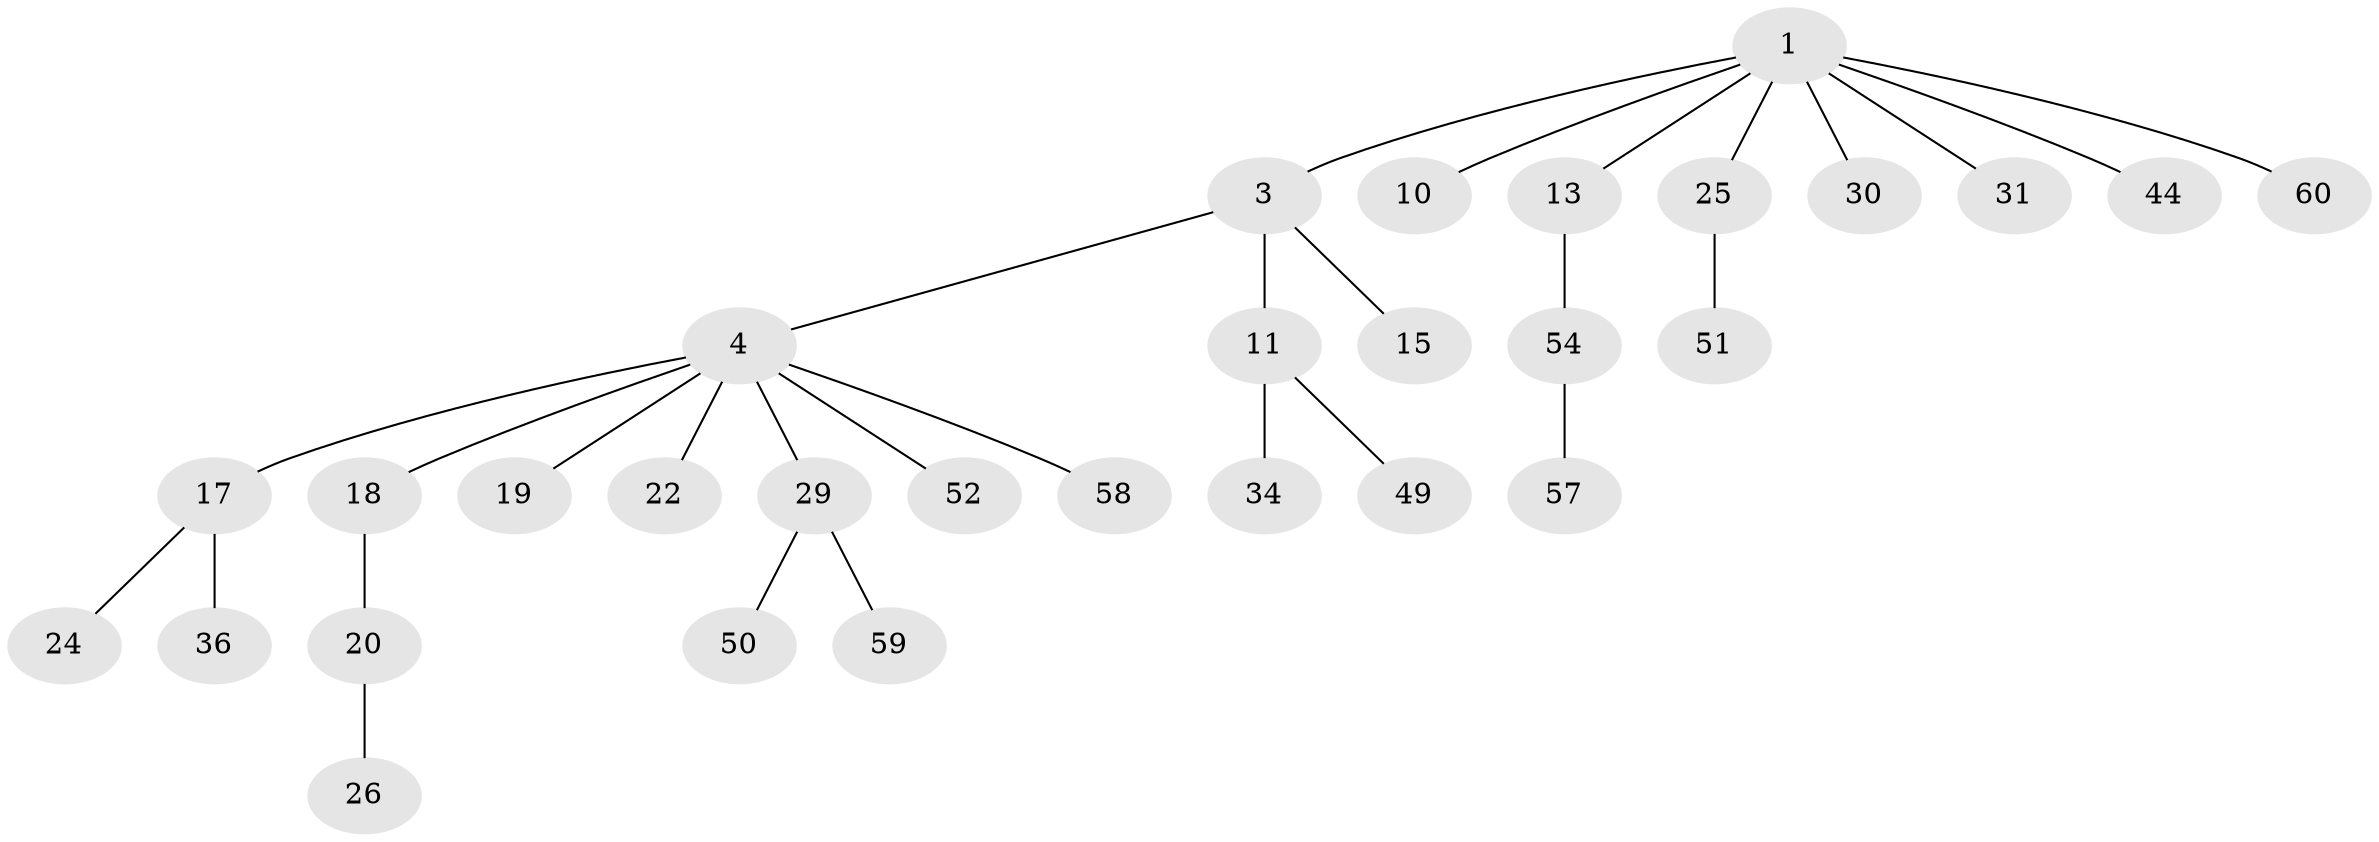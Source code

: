 // original degree distribution, {4: 0.1, 3: 0.13333333333333333, 2: 0.18333333333333332, 5: 0.03333333333333333, 1: 0.5333333333333333, 6: 0.016666666666666666}
// Generated by graph-tools (version 1.1) at 2025/15/03/09/25 04:15:24]
// undirected, 30 vertices, 29 edges
graph export_dot {
graph [start="1"]
  node [color=gray90,style=filled];
  1 [super="+7+2"];
  3;
  4 [super="+6+5"];
  10;
  11 [super="+12+32"];
  13 [super="+38+41"];
  15 [super="+48"];
  17 [super="+55"];
  18;
  19;
  20 [super="+28"];
  22 [super="+53"];
  24;
  25 [super="+33"];
  26;
  29 [super="+37+35"];
  30;
  31;
  34;
  36;
  44;
  49;
  50;
  51;
  52;
  54 [super="+56"];
  57;
  58;
  59;
  60;
  1 -- 3;
  1 -- 25;
  1 -- 13;
  1 -- 30;
  1 -- 10;
  1 -- 44;
  1 -- 60;
  1 -- 31;
  3 -- 4;
  3 -- 11;
  3 -- 15;
  4 -- 18;
  4 -- 19;
  4 -- 52;
  4 -- 58;
  4 -- 29;
  4 -- 17;
  4 -- 22;
  11 -- 49;
  11 -- 34;
  13 -- 54;
  17 -- 24;
  17 -- 36;
  18 -- 20;
  20 -- 26;
  25 -- 51;
  29 -- 50;
  29 -- 59;
  54 -- 57;
}
